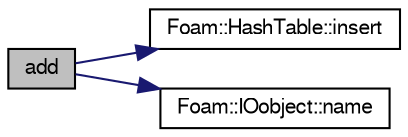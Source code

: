 digraph "add"
{
  bgcolor="transparent";
  edge [fontname="FreeSans",fontsize="10",labelfontname="FreeSans",labelfontsize="10"];
  node [fontname="FreeSans",fontsize="10",shape=record];
  rankdir="LR";
  Node360 [label="add",height=0.2,width=0.4,color="black", fillcolor="grey75", style="filled", fontcolor="black"];
  Node360 -> Node361 [color="midnightblue",fontsize="10",style="solid",fontname="FreeSans"];
  Node361 [label="Foam::HashTable::insert",height=0.2,width=0.4,color="black",URL="$a25702.html#a5eee1e0e199ad59b9cb3916cd42156e0",tooltip="Insert a new hashedEntry. "];
  Node360 -> Node362 [color="midnightblue",fontsize="10",style="solid",fontname="FreeSans"];
  Node362 [label="Foam::IOobject::name",height=0.2,width=0.4,color="black",URL="$a26142.html#acc80e00a8ac919288fb55bd14cc88bf6",tooltip="Return name. "];
}
